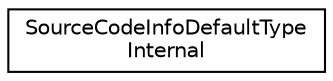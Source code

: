 digraph "类继承关系图"
{
 // LATEX_PDF_SIZE
  edge [fontname="Helvetica",fontsize="10",labelfontname="Helvetica",labelfontsize="10"];
  node [fontname="Helvetica",fontsize="10",shape=record];
  rankdir="LR";
  Node0 [label="SourceCodeInfoDefaultType\lInternal",height=0.2,width=0.4,color="black", fillcolor="white", style="filled",URL="$structSourceCodeInfoDefaultTypeInternal.html",tooltip=" "];
}
